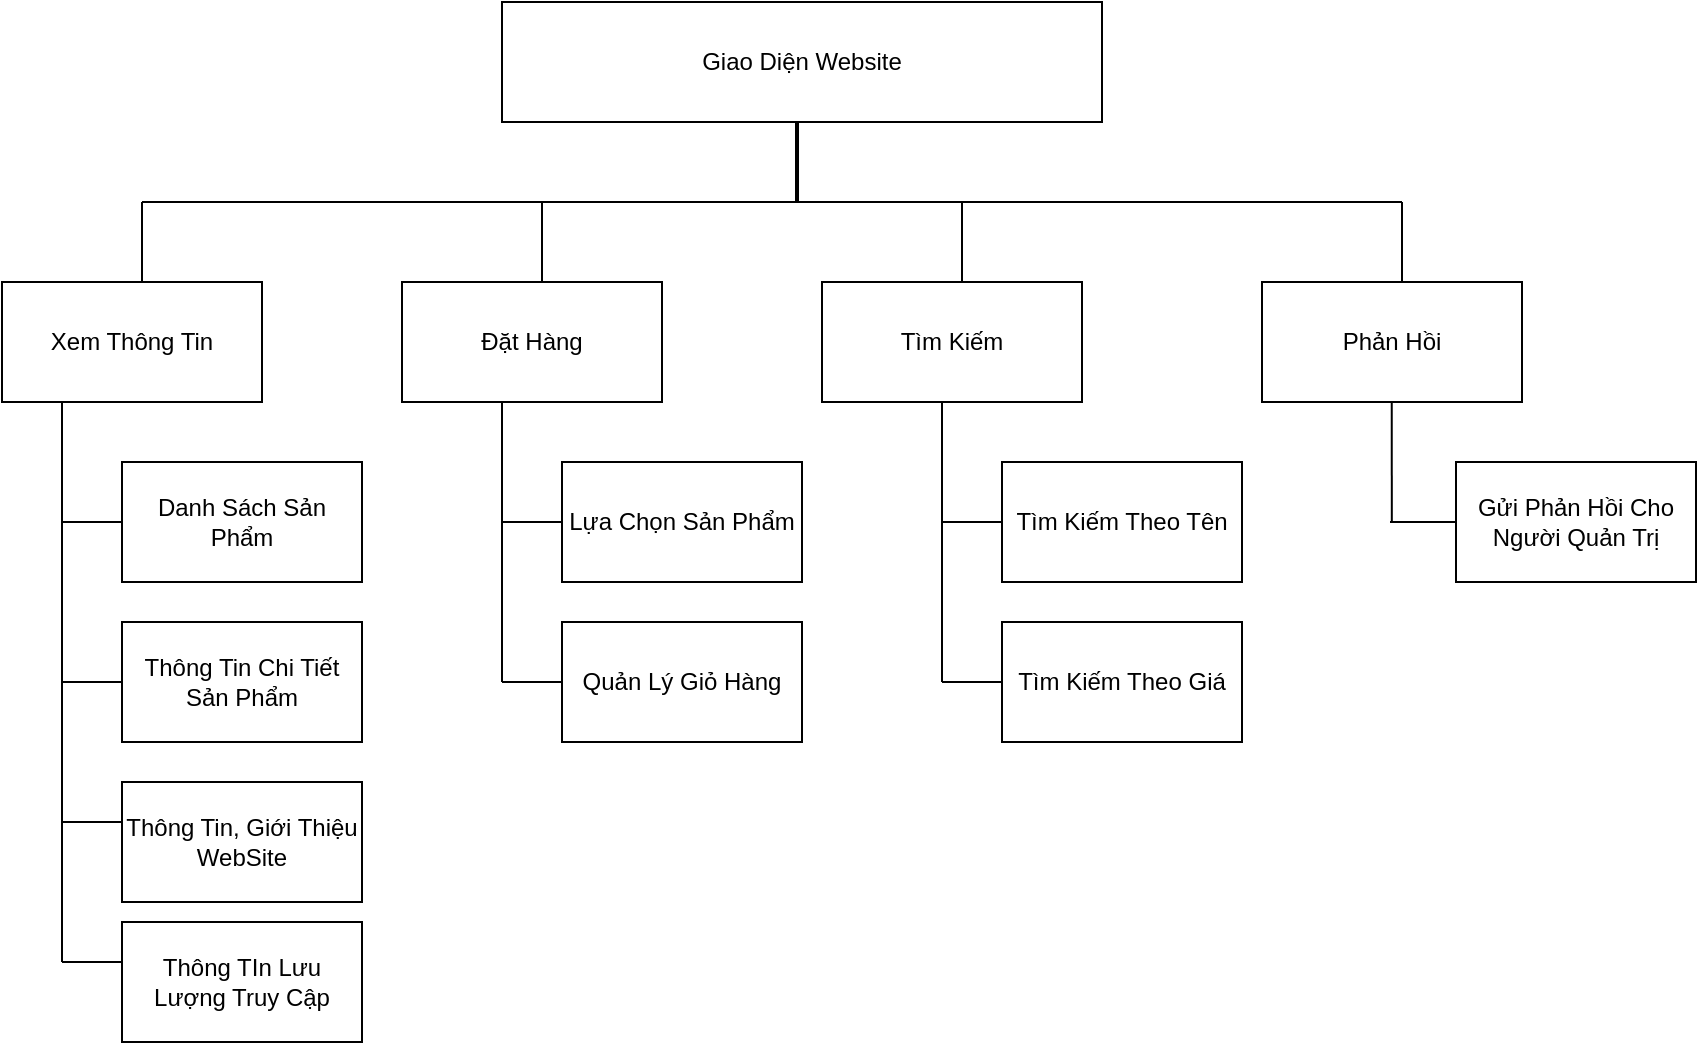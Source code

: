 <mxfile version="13.7.6" type="device"><diagram id="pxkZBzpLknWU2FIUt_qD" name="Page-1"><mxGraphModel dx="1695" dy="1630" grid="1" gridSize="10" guides="1" tooltips="1" connect="1" arrows="1" fold="1" page="1" pageScale="1" pageWidth="827" pageHeight="1169" math="0" shadow="0"><root><mxCell id="0"/><mxCell id="1" parent="0"/><mxCell id="99qyA-vtCgBqnXkUfbwP-1" value="Giao Diện Website " style="rounded=0;whiteSpace=wrap;html=1;" parent="1" vertex="1"><mxGeometry x="230" y="-50" width="300" height="60" as="geometry"/></mxCell><mxCell id="99qyA-vtCgBqnXkUfbwP-2" value="" style="shape=link;html=1;width=-1;" parent="1" edge="1"><mxGeometry width="100" relative="1" as="geometry"><mxPoint x="377.5" y="10" as="sourcePoint"/><mxPoint x="377.5" y="50" as="targetPoint"/></mxGeometry></mxCell><mxCell id="99qyA-vtCgBqnXkUfbwP-4" value="" style="endArrow=none;html=1;" parent="1" edge="1"><mxGeometry width="50" height="50" relative="1" as="geometry"><mxPoint x="50" y="50" as="sourcePoint"/><mxPoint x="680" y="50" as="targetPoint"/></mxGeometry></mxCell><mxCell id="99qyA-vtCgBqnXkUfbwP-5" value="" style="endArrow=none;html=1;" parent="1" edge="1"><mxGeometry width="50" height="50" relative="1" as="geometry"><mxPoint x="10" y="150" as="sourcePoint"/><mxPoint x="10" y="430" as="targetPoint"/></mxGeometry></mxCell><mxCell id="99qyA-vtCgBqnXkUfbwP-6" value="" style="endArrow=none;html=1;" parent="1" edge="1"><mxGeometry width="50" height="50" relative="1" as="geometry"><mxPoint x="10" y="210" as="sourcePoint"/><mxPoint x="40" y="210" as="targetPoint"/></mxGeometry></mxCell><mxCell id="99qyA-vtCgBqnXkUfbwP-7" value="" style="endArrow=none;html=1;" parent="1" edge="1"><mxGeometry width="50" height="50" relative="1" as="geometry"><mxPoint x="10" y="290" as="sourcePoint"/><mxPoint x="40" y="290" as="targetPoint"/></mxGeometry></mxCell><mxCell id="99qyA-vtCgBqnXkUfbwP-8" value="" style="endArrow=none;html=1;" parent="1" edge="1"><mxGeometry width="50" height="50" relative="1" as="geometry"><mxPoint x="10" y="430" as="sourcePoint"/><mxPoint x="40" y="430" as="targetPoint"/></mxGeometry></mxCell><mxCell id="99qyA-vtCgBqnXkUfbwP-10" value="" style="endArrow=none;html=1;" parent="1" edge="1"><mxGeometry width="50" height="50" relative="1" as="geometry"><mxPoint x="10" y="360" as="sourcePoint"/><mxPoint x="40" y="360" as="targetPoint"/></mxGeometry></mxCell><mxCell id="99qyA-vtCgBqnXkUfbwP-11" value="Danh Sách Sản Phẩm" style="rounded=0;whiteSpace=wrap;html=1;" parent="1" vertex="1"><mxGeometry x="40" y="180" width="120" height="60" as="geometry"/></mxCell><mxCell id="99qyA-vtCgBqnXkUfbwP-12" value="Thông Tin Chi Tiết Sản Phẩm" style="rounded=0;whiteSpace=wrap;html=1;" parent="1" vertex="1"><mxGeometry x="40" y="260" width="120" height="60" as="geometry"/></mxCell><mxCell id="99qyA-vtCgBqnXkUfbwP-13" value="Thông Tin, Giới Thiệu WebSite" style="rounded=0;whiteSpace=wrap;html=1;" parent="1" vertex="1"><mxGeometry x="40" y="340" width="120" height="60" as="geometry"/></mxCell><mxCell id="99qyA-vtCgBqnXkUfbwP-14" value="Thông TIn Lưu Lượng Truy Cập" style="rounded=0;whiteSpace=wrap;html=1;" parent="1" vertex="1"><mxGeometry x="40" y="410" width="120" height="60" as="geometry"/></mxCell><mxCell id="99qyA-vtCgBqnXkUfbwP-15" value="" style="endArrow=none;html=1;" parent="1" edge="1"><mxGeometry width="50" height="50" relative="1" as="geometry"><mxPoint x="230" y="150" as="sourcePoint"/><mxPoint x="230" y="290" as="targetPoint"/></mxGeometry></mxCell><mxCell id="99qyA-vtCgBqnXkUfbwP-16" value="" style="endArrow=none;html=1;" parent="1" edge="1"><mxGeometry width="50" height="50" relative="1" as="geometry"><mxPoint x="230" y="210" as="sourcePoint"/><mxPoint x="260" y="210" as="targetPoint"/></mxGeometry></mxCell><mxCell id="99qyA-vtCgBqnXkUfbwP-17" value="" style="endArrow=none;html=1;" parent="1" edge="1"><mxGeometry width="50" height="50" relative="1" as="geometry"><mxPoint x="230" y="290" as="sourcePoint"/><mxPoint x="260" y="290" as="targetPoint"/></mxGeometry></mxCell><mxCell id="99qyA-vtCgBqnXkUfbwP-21" value="Lựa Chọn Sản Phẩm" style="rounded=0;whiteSpace=wrap;html=1;" parent="1" vertex="1"><mxGeometry x="260" y="180" width="120" height="60" as="geometry"/></mxCell><mxCell id="99qyA-vtCgBqnXkUfbwP-22" value="Quản Lý Giỏ Hàng" style="rounded=0;whiteSpace=wrap;html=1;" parent="1" vertex="1"><mxGeometry x="260" y="260" width="120" height="60" as="geometry"/></mxCell><mxCell id="99qyA-vtCgBqnXkUfbwP-25" value="" style="endArrow=none;html=1;" parent="1" edge="1"><mxGeometry width="50" height="50" relative="1" as="geometry"><mxPoint x="450" y="150" as="sourcePoint"/><mxPoint x="450" y="290" as="targetPoint"/></mxGeometry></mxCell><mxCell id="99qyA-vtCgBqnXkUfbwP-26" value="" style="endArrow=none;html=1;" parent="1" edge="1"><mxGeometry width="50" height="50" relative="1" as="geometry"><mxPoint x="450" y="210" as="sourcePoint"/><mxPoint x="480" y="210" as="targetPoint"/></mxGeometry></mxCell><mxCell id="99qyA-vtCgBqnXkUfbwP-27" value="" style="endArrow=none;html=1;" parent="1" edge="1"><mxGeometry width="50" height="50" relative="1" as="geometry"><mxPoint x="450" y="290" as="sourcePoint"/><mxPoint x="480" y="290" as="targetPoint"/></mxGeometry></mxCell><mxCell id="99qyA-vtCgBqnXkUfbwP-31" value="Tìm Kiếm Theo Tên" style="rounded=0;whiteSpace=wrap;html=1;" parent="1" vertex="1"><mxGeometry x="480" y="180" width="120" height="60" as="geometry"/></mxCell><mxCell id="99qyA-vtCgBqnXkUfbwP-32" value="Tìm Kiếm Theo Giá" style="rounded=0;whiteSpace=wrap;html=1;" parent="1" vertex="1"><mxGeometry x="480" y="260" width="120" height="60" as="geometry"/></mxCell><mxCell id="99qyA-vtCgBqnXkUfbwP-36" value="" style="endArrow=none;html=1;entryX=0;entryY=0.5;entryDx=0;entryDy=0;" parent="1" edge="1" target="99qyA-vtCgBqnXkUfbwP-41"><mxGeometry width="50" height="50" relative="1" as="geometry"><mxPoint x="674" y="210" as="sourcePoint"/><mxPoint x="704" y="209.94" as="targetPoint"/></mxGeometry></mxCell><mxCell id="99qyA-vtCgBqnXkUfbwP-41" value="Gửi Phản Hồi Cho Người Quản Trị" style="rounded=0;whiteSpace=wrap;html=1;" parent="1" vertex="1"><mxGeometry x="707" y="180" width="120" height="60" as="geometry"/></mxCell><mxCell id="yiRp37c6O_0MF1NIAtYD-1" value="Xem Thông Tin" style="rounded=0;whiteSpace=wrap;html=1;" parent="1" vertex="1"><mxGeometry x="-20" y="90" width="130" height="60" as="geometry"/></mxCell><mxCell id="yiRp37c6O_0MF1NIAtYD-2" value="" style="endArrow=none;html=1;" parent="1" edge="1"><mxGeometry width="50" height="50" relative="1" as="geometry"><mxPoint x="50" y="90" as="sourcePoint"/><mxPoint x="50" y="50" as="targetPoint"/></mxGeometry></mxCell><mxCell id="yiRp37c6O_0MF1NIAtYD-3" value="Đặt Hàng" style="rounded=0;whiteSpace=wrap;html=1;" parent="1" vertex="1"><mxGeometry x="180" y="90" width="130" height="60" as="geometry"/></mxCell><mxCell id="yiRp37c6O_0MF1NIAtYD-4" value="" style="endArrow=none;html=1;" parent="1" edge="1"><mxGeometry width="50" height="50" relative="1" as="geometry"><mxPoint x="250" y="90" as="sourcePoint"/><mxPoint x="250" y="50" as="targetPoint"/></mxGeometry></mxCell><mxCell id="yiRp37c6O_0MF1NIAtYD-5" value="Tìm Kiếm" style="rounded=0;whiteSpace=wrap;html=1;" parent="1" vertex="1"><mxGeometry x="390" y="90" width="130" height="60" as="geometry"/></mxCell><mxCell id="yiRp37c6O_0MF1NIAtYD-6" value="" style="endArrow=none;html=1;" parent="1" edge="1"><mxGeometry width="50" height="50" relative="1" as="geometry"><mxPoint x="460" y="90" as="sourcePoint"/><mxPoint x="460" y="50" as="targetPoint"/></mxGeometry></mxCell><mxCell id="yiRp37c6O_0MF1NIAtYD-7" value="Phản Hồi" style="rounded=0;whiteSpace=wrap;html=1;" parent="1" vertex="1"><mxGeometry x="610" y="90" width="130" height="60" as="geometry"/></mxCell><mxCell id="yiRp37c6O_0MF1NIAtYD-8" value="" style="endArrow=none;html=1;" parent="1" edge="1"><mxGeometry width="50" height="50" relative="1" as="geometry"><mxPoint x="680" y="90" as="sourcePoint"/><mxPoint x="680" y="50" as="targetPoint"/></mxGeometry></mxCell><mxCell id="JYfQri2vpVZ-M6AXb-NS-2" value="" style="endArrow=none;html=1;" edge="1" parent="1"><mxGeometry width="50" height="50" relative="1" as="geometry"><mxPoint x="674.92" y="210" as="sourcePoint"/><mxPoint x="674.86" y="150" as="targetPoint"/></mxGeometry></mxCell></root></mxGraphModel></diagram></mxfile>